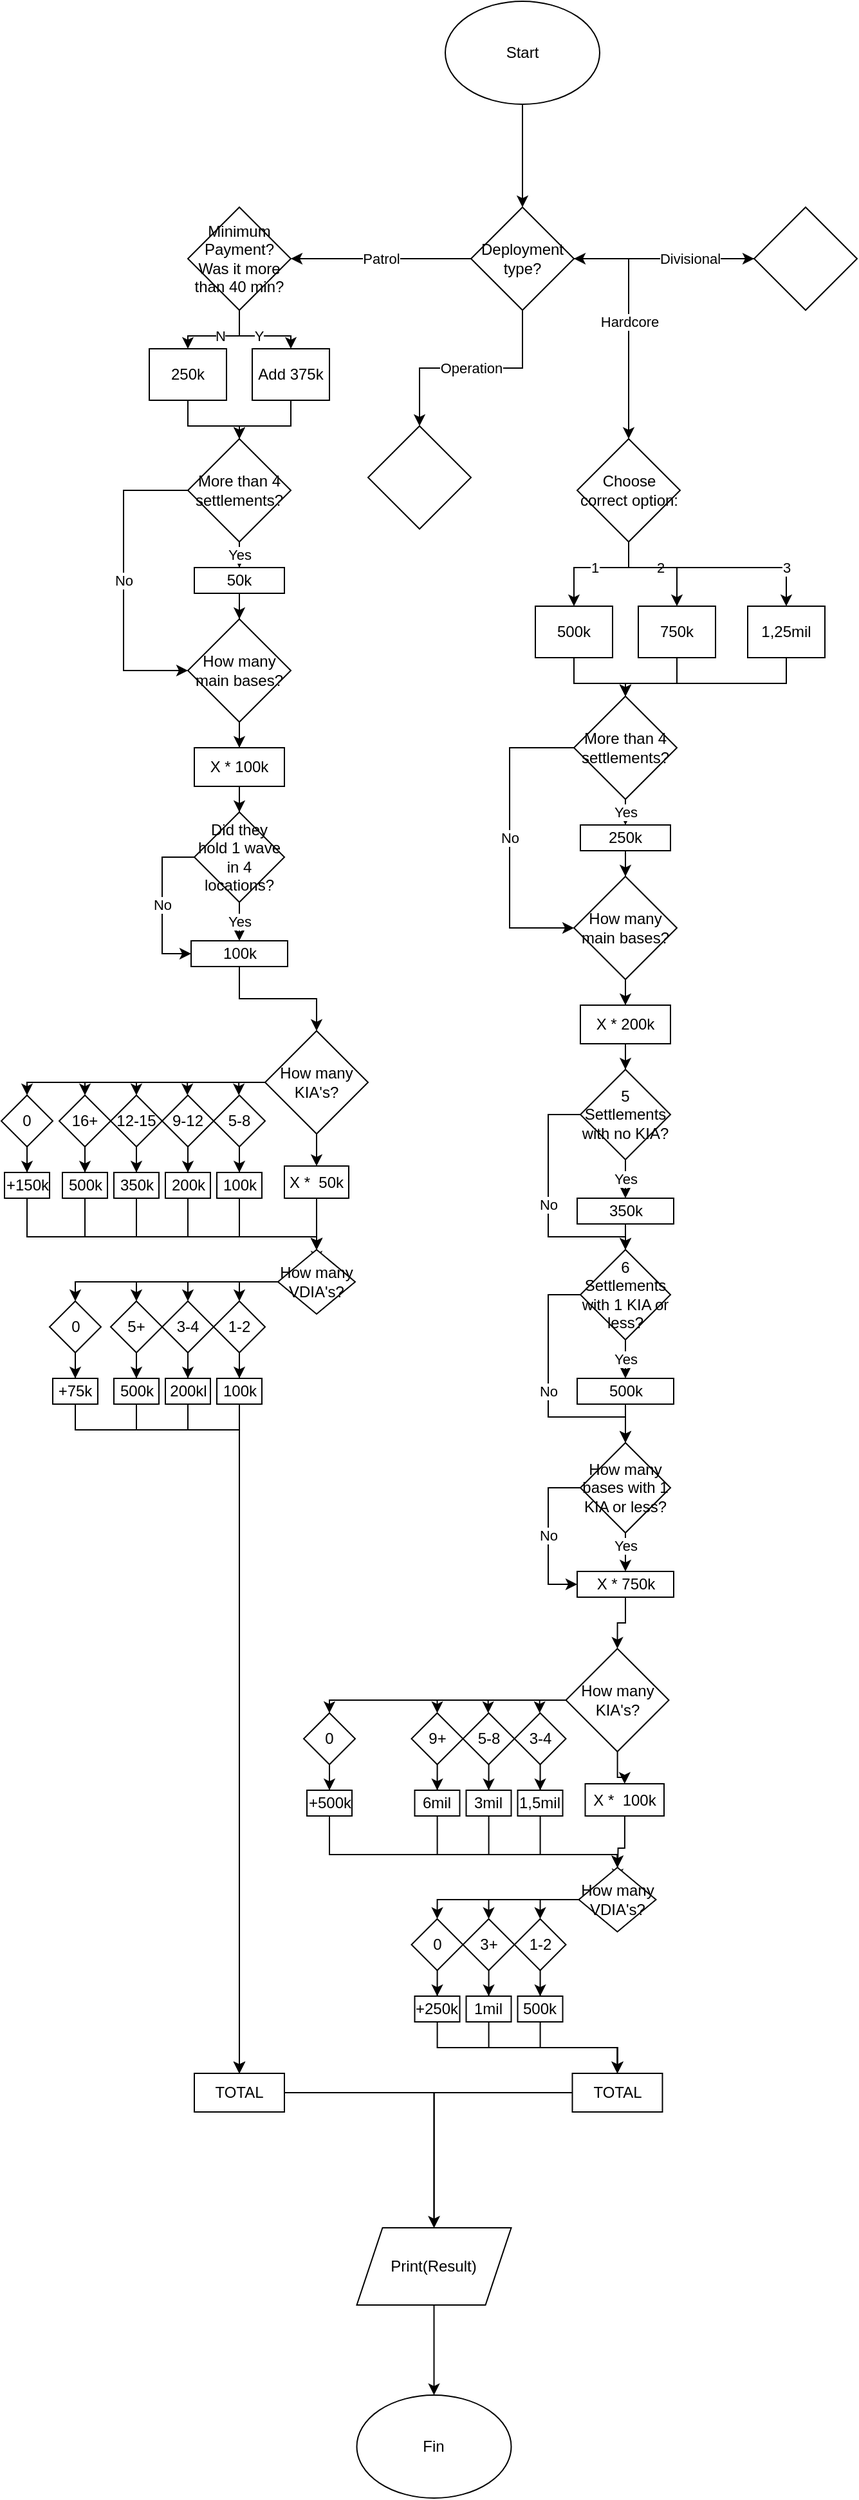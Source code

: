 <mxfile>
    <diagram id="MM9orMPu288qKVu5Rgyu" name="Page-1">
        <mxGraphModel dx="3317" dy="410" grid="1" gridSize="10" guides="1" tooltips="1" connect="1" arrows="1" fold="1" page="1" pageScale="1" pageWidth="2339" pageHeight="3300" math="0" shadow="0">
            <root>
                <mxCell id="0"/>
                <mxCell id="1" parent="0"/>
                <mxCell id="VOgwaF5fa4Wdl2MW7Jps-3" value="" style="edgeStyle=orthogonalEdgeStyle;rounded=0;orthogonalLoop=1;jettySize=auto;html=1;" parent="1" source="VOgwaF5fa4Wdl2MW7Jps-1" target="VOgwaF5fa4Wdl2MW7Jps-2" edge="1">
                    <mxGeometry relative="1" as="geometry"/>
                </mxCell>
                <mxCell id="VOgwaF5fa4Wdl2MW7Jps-1" value="Start" style="ellipse;whiteSpace=wrap;html=1;" parent="1" vertex="1">
                    <mxGeometry x="330" y="20" width="120" height="80" as="geometry"/>
                </mxCell>
                <mxCell id="VOgwaF5fa4Wdl2MW7Jps-5" value="Patrol" style="edgeStyle=orthogonalEdgeStyle;rounded=0;orthogonalLoop=1;jettySize=auto;html=1;" parent="1" source="VOgwaF5fa4Wdl2MW7Jps-2" target="VOgwaF5fa4Wdl2MW7Jps-4" edge="1">
                    <mxGeometry relative="1" as="geometry"/>
                </mxCell>
                <mxCell id="VOgwaF5fa4Wdl2MW7Jps-7" value="Hardcore" style="edgeStyle=orthogonalEdgeStyle;rounded=0;orthogonalLoop=1;jettySize=auto;html=1;entryX=0.5;entryY=0;entryDx=0;entryDy=0;" parent="1" source="VOgwaF5fa4Wdl2MW7Jps-2" target="VOgwaF5fa4Wdl2MW7Jps-96" edge="1">
                    <mxGeometry relative="1" as="geometry">
                        <mxPoint x="470" y="350" as="targetPoint"/>
                    </mxGeometry>
                </mxCell>
                <mxCell id="VOgwaF5fa4Wdl2MW7Jps-9" value="" style="edgeStyle=orthogonalEdgeStyle;rounded=0;orthogonalLoop=1;jettySize=auto;html=1;" parent="1" source="VOgwaF5fa4Wdl2MW7Jps-2" target="VOgwaF5fa4Wdl2MW7Jps-8" edge="1">
                    <mxGeometry relative="1" as="geometry"/>
                </mxCell>
                <mxCell id="VOgwaF5fa4Wdl2MW7Jps-156" value="Operation" style="edgeStyle=orthogonalEdgeStyle;rounded=0;orthogonalLoop=1;jettySize=auto;html=1;entryX=0.5;entryY=0;entryDx=0;entryDy=0;" parent="1" source="VOgwaF5fa4Wdl2MW7Jps-2" target="VOgwaF5fa4Wdl2MW7Jps-11" edge="1">
                    <mxGeometry relative="1" as="geometry"/>
                </mxCell>
                <mxCell id="VOgwaF5fa4Wdl2MW7Jps-2" value="Deployment type?" style="rhombus;whiteSpace=wrap;html=1;" parent="1" vertex="1">
                    <mxGeometry x="350" y="180" width="80" height="80" as="geometry"/>
                </mxCell>
                <mxCell id="VOgwaF5fa4Wdl2MW7Jps-21" value="N" style="edgeStyle=orthogonalEdgeStyle;rounded=0;orthogonalLoop=1;jettySize=auto;html=1;entryX=0.5;entryY=0;entryDx=0;entryDy=0;" parent="1" source="VOgwaF5fa4Wdl2MW7Jps-4" target="VOgwaF5fa4Wdl2MW7Jps-23" edge="1">
                    <mxGeometry relative="1" as="geometry">
                        <mxPoint x="140" y="290" as="targetPoint"/>
                    </mxGeometry>
                </mxCell>
                <mxCell id="VOgwaF5fa4Wdl2MW7Jps-22" value="Y" style="edgeStyle=orthogonalEdgeStyle;rounded=0;orthogonalLoop=1;jettySize=auto;html=1;entryX=0.5;entryY=0;entryDx=0;entryDy=0;" parent="1" source="VOgwaF5fa4Wdl2MW7Jps-4" target="VOgwaF5fa4Wdl2MW7Jps-16" edge="1">
                    <mxGeometry relative="1" as="geometry"/>
                </mxCell>
                <mxCell id="VOgwaF5fa4Wdl2MW7Jps-4" value="Minimum Payment? Was it more than 40 min?" style="rhombus;whiteSpace=wrap;html=1;" parent="1" vertex="1">
                    <mxGeometry x="130" y="180" width="80" height="80" as="geometry"/>
                </mxCell>
                <mxCell id="VOgwaF5fa4Wdl2MW7Jps-10" value="Divisional" style="edgeStyle=orthogonalEdgeStyle;rounded=0;orthogonalLoop=1;jettySize=auto;html=1;" parent="1" source="VOgwaF5fa4Wdl2MW7Jps-8" target="VOgwaF5fa4Wdl2MW7Jps-2" edge="1">
                    <mxGeometry x="-0.286" relative="1" as="geometry">
                        <mxPoint as="offset"/>
                    </mxGeometry>
                </mxCell>
                <mxCell id="VOgwaF5fa4Wdl2MW7Jps-8" value="" style="rhombus;whiteSpace=wrap;html=1;" parent="1" vertex="1">
                    <mxGeometry x="570" y="180" width="80" height="80" as="geometry"/>
                </mxCell>
                <mxCell id="VOgwaF5fa4Wdl2MW7Jps-11" value="" style="rhombus;whiteSpace=wrap;html=1;" parent="1" vertex="1">
                    <mxGeometry x="270" y="350" width="80" height="80" as="geometry"/>
                </mxCell>
                <mxCell id="VOgwaF5fa4Wdl2MW7Jps-25" style="edgeStyle=orthogonalEdgeStyle;rounded=0;orthogonalLoop=1;jettySize=auto;html=1;entryX=0.5;entryY=0;entryDx=0;entryDy=0;" parent="1" source="VOgwaF5fa4Wdl2MW7Jps-16" target="VOgwaF5fa4Wdl2MW7Jps-26" edge="1">
                    <mxGeometry relative="1" as="geometry">
                        <mxPoint x="180" y="380" as="targetPoint"/>
                    </mxGeometry>
                </mxCell>
                <mxCell id="VOgwaF5fa4Wdl2MW7Jps-16" value="Add 375k" style="rounded=0;whiteSpace=wrap;html=1;" parent="1" vertex="1">
                    <mxGeometry x="180" y="290" width="60" height="40" as="geometry"/>
                </mxCell>
                <mxCell id="VOgwaF5fa4Wdl2MW7Jps-24" style="edgeStyle=orthogonalEdgeStyle;rounded=0;orthogonalLoop=1;jettySize=auto;html=1;entryX=0.5;entryY=0;entryDx=0;entryDy=0;" parent="1" source="VOgwaF5fa4Wdl2MW7Jps-23" target="VOgwaF5fa4Wdl2MW7Jps-26" edge="1">
                    <mxGeometry relative="1" as="geometry">
                        <mxPoint x="160" y="380" as="targetPoint"/>
                    </mxGeometry>
                </mxCell>
                <mxCell id="VOgwaF5fa4Wdl2MW7Jps-23" value="250k" style="rounded=0;whiteSpace=wrap;html=1;" parent="1" vertex="1">
                    <mxGeometry x="100" y="290" width="60" height="40" as="geometry"/>
                </mxCell>
                <mxCell id="VOgwaF5fa4Wdl2MW7Jps-29" value="Yes" style="edgeStyle=orthogonalEdgeStyle;rounded=0;orthogonalLoop=1;jettySize=auto;html=1;" parent="1" source="VOgwaF5fa4Wdl2MW7Jps-26" target="VOgwaF5fa4Wdl2MW7Jps-28" edge="1">
                    <mxGeometry relative="1" as="geometry"/>
                </mxCell>
                <mxCell id="VOgwaF5fa4Wdl2MW7Jps-30" value="No" style="edgeStyle=orthogonalEdgeStyle;rounded=0;orthogonalLoop=1;jettySize=auto;html=1;entryX=0;entryY=0.5;entryDx=0;entryDy=0;" parent="1" source="VOgwaF5fa4Wdl2MW7Jps-26" target="VOgwaF5fa4Wdl2MW7Jps-31" edge="1">
                    <mxGeometry relative="1" as="geometry">
                        <mxPoint x="130" y="530" as="targetPoint"/>
                        <Array as="points">
                            <mxPoint x="80" y="400"/>
                            <mxPoint x="80" y="540"/>
                        </Array>
                    </mxGeometry>
                </mxCell>
                <mxCell id="VOgwaF5fa4Wdl2MW7Jps-26" value="More than 4 settlements?" style="rhombus;whiteSpace=wrap;html=1;" parent="1" vertex="1">
                    <mxGeometry x="130" y="360" width="80" height="80" as="geometry"/>
                </mxCell>
                <mxCell id="VOgwaF5fa4Wdl2MW7Jps-32" style="edgeStyle=orthogonalEdgeStyle;rounded=0;orthogonalLoop=1;jettySize=auto;html=1;entryX=0.5;entryY=0;entryDx=0;entryDy=0;" parent="1" source="VOgwaF5fa4Wdl2MW7Jps-28" target="VOgwaF5fa4Wdl2MW7Jps-31" edge="1">
                    <mxGeometry relative="1" as="geometry"/>
                </mxCell>
                <mxCell id="VOgwaF5fa4Wdl2MW7Jps-28" value="50k" style="whiteSpace=wrap;html=1;" parent="1" vertex="1">
                    <mxGeometry x="135" y="460" width="70" height="20" as="geometry"/>
                </mxCell>
                <mxCell id="VOgwaF5fa4Wdl2MW7Jps-35" value="" style="edgeStyle=orthogonalEdgeStyle;rounded=0;orthogonalLoop=1;jettySize=auto;html=1;" parent="1" source="VOgwaF5fa4Wdl2MW7Jps-31" target="VOgwaF5fa4Wdl2MW7Jps-34" edge="1">
                    <mxGeometry relative="1" as="geometry"/>
                </mxCell>
                <mxCell id="VOgwaF5fa4Wdl2MW7Jps-31" value="How many main bases?" style="rhombus;whiteSpace=wrap;html=1;" parent="1" vertex="1">
                    <mxGeometry x="130" y="500" width="80" height="80" as="geometry"/>
                </mxCell>
                <mxCell id="VOgwaF5fa4Wdl2MW7Jps-37" value="" style="edgeStyle=orthogonalEdgeStyle;rounded=0;orthogonalLoop=1;jettySize=auto;html=1;" parent="1" source="VOgwaF5fa4Wdl2MW7Jps-34" target="VOgwaF5fa4Wdl2MW7Jps-36" edge="1">
                    <mxGeometry relative="1" as="geometry"/>
                </mxCell>
                <mxCell id="VOgwaF5fa4Wdl2MW7Jps-34" value="X * 100k" style="whiteSpace=wrap;html=1;" parent="1" vertex="1">
                    <mxGeometry x="135" y="600" width="70" height="30" as="geometry"/>
                </mxCell>
                <mxCell id="VOgwaF5fa4Wdl2MW7Jps-41" value="Yes" style="edgeStyle=orthogonalEdgeStyle;rounded=0;orthogonalLoop=1;jettySize=auto;html=1;" parent="1" source="VOgwaF5fa4Wdl2MW7Jps-36" target="VOgwaF5fa4Wdl2MW7Jps-40" edge="1">
                    <mxGeometry relative="1" as="geometry"/>
                </mxCell>
                <mxCell id="VOgwaF5fa4Wdl2MW7Jps-42" value="No" style="edgeStyle=orthogonalEdgeStyle;rounded=0;orthogonalLoop=1;jettySize=auto;html=1;entryX=0;entryY=0.5;entryDx=0;entryDy=0;" parent="1" source="VOgwaF5fa4Wdl2MW7Jps-36" target="VOgwaF5fa4Wdl2MW7Jps-40" edge="1">
                    <mxGeometry relative="1" as="geometry">
                        <mxPoint x="90" y="760" as="targetPoint"/>
                        <Array as="points">
                            <mxPoint x="110" y="685"/>
                            <mxPoint x="110" y="760"/>
                        </Array>
                    </mxGeometry>
                </mxCell>
                <mxCell id="VOgwaF5fa4Wdl2MW7Jps-36" value="Did they hold 1 wave in 4 locations?" style="rhombus;whiteSpace=wrap;html=1;" parent="1" vertex="1">
                    <mxGeometry x="135" y="650" width="70" height="70" as="geometry"/>
                </mxCell>
                <mxCell id="VOgwaF5fa4Wdl2MW7Jps-44" value="" style="edgeStyle=orthogonalEdgeStyle;rounded=0;orthogonalLoop=1;jettySize=auto;html=1;" parent="1" source="VOgwaF5fa4Wdl2MW7Jps-40" target="VOgwaF5fa4Wdl2MW7Jps-43" edge="1">
                    <mxGeometry relative="1" as="geometry"/>
                </mxCell>
                <mxCell id="VOgwaF5fa4Wdl2MW7Jps-40" value="100k" style="whiteSpace=wrap;html=1;" parent="1" vertex="1">
                    <mxGeometry x="132.5" y="750" width="75" height="20" as="geometry"/>
                </mxCell>
                <mxCell id="VOgwaF5fa4Wdl2MW7Jps-45" style="edgeStyle=orthogonalEdgeStyle;rounded=0;orthogonalLoop=1;jettySize=auto;html=1;entryX=0.5;entryY=0;entryDx=0;entryDy=0;" parent="1" source="VOgwaF5fa4Wdl2MW7Jps-43" target="VOgwaF5fa4Wdl2MW7Jps-46" edge="1">
                    <mxGeometry relative="1" as="geometry">
                        <mxPoint x="200" y="960" as="targetPoint"/>
                    </mxGeometry>
                </mxCell>
                <mxCell id="VOgwaF5fa4Wdl2MW7Jps-48" style="edgeStyle=orthogonalEdgeStyle;rounded=0;orthogonalLoop=1;jettySize=auto;html=1;entryX=0.5;entryY=0;entryDx=0;entryDy=0;" parent="1" source="VOgwaF5fa4Wdl2MW7Jps-43" target="VOgwaF5fa4Wdl2MW7Jps-52" edge="1">
                    <mxGeometry relative="1" as="geometry">
                        <mxPoint x="20" y="860" as="targetPoint"/>
                        <Array as="points">
                            <mxPoint x="50" y="860"/>
                        </Array>
                    </mxGeometry>
                </mxCell>
                <mxCell id="VOgwaF5fa4Wdl2MW7Jps-168" style="edgeStyle=orthogonalEdgeStyle;rounded=0;orthogonalLoop=1;jettySize=auto;html=1;entryX=0.5;entryY=0;entryDx=0;entryDy=0;" parent="1" source="VOgwaF5fa4Wdl2MW7Jps-43" target="VOgwaF5fa4Wdl2MW7Jps-167" edge="1">
                    <mxGeometry relative="1" as="geometry">
                        <Array as="points">
                            <mxPoint x="5" y="860"/>
                        </Array>
                    </mxGeometry>
                </mxCell>
                <mxCell id="VOgwaF5fa4Wdl2MW7Jps-43" value="How many KIA's?" style="rhombus;whiteSpace=wrap;html=1;" parent="1" vertex="1">
                    <mxGeometry x="190" y="820" width="80" height="80" as="geometry"/>
                </mxCell>
                <mxCell id="VOgwaF5fa4Wdl2MW7Jps-71" style="edgeStyle=orthogonalEdgeStyle;rounded=0;orthogonalLoop=1;jettySize=auto;html=1;" parent="1" source="VOgwaF5fa4Wdl2MW7Jps-46" edge="1">
                    <mxGeometry relative="1" as="geometry">
                        <mxPoint x="230" y="1000" as="targetPoint"/>
                    </mxGeometry>
                </mxCell>
                <mxCell id="VOgwaF5fa4Wdl2MW7Jps-46" value="X * &amp;nbsp;50k" style="rounded=0;whiteSpace=wrap;html=1;" parent="1" vertex="1">
                    <mxGeometry x="205" y="925" width="50" height="25" as="geometry"/>
                </mxCell>
                <mxCell id="VOgwaF5fa4Wdl2MW7Jps-62" style="edgeStyle=orthogonalEdgeStyle;rounded=0;orthogonalLoop=1;jettySize=auto;html=1;entryX=0.5;entryY=0;entryDx=0;entryDy=0;" parent="1" source="VOgwaF5fa4Wdl2MW7Jps-49" target="VOgwaF5fa4Wdl2MW7Jps-57" edge="1">
                    <mxGeometry relative="1" as="geometry"/>
                </mxCell>
                <mxCell id="VOgwaF5fa4Wdl2MW7Jps-49" value="5-8" style="rhombus;whiteSpace=wrap;html=1;" parent="1" vertex="1">
                    <mxGeometry x="150" y="870" width="40" height="40" as="geometry"/>
                </mxCell>
                <mxCell id="VOgwaF5fa4Wdl2MW7Jps-63" style="edgeStyle=orthogonalEdgeStyle;rounded=0;orthogonalLoop=1;jettySize=auto;html=1;entryX=0.5;entryY=0;entryDx=0;entryDy=0;" parent="1" source="VOgwaF5fa4Wdl2MW7Jps-50" target="VOgwaF5fa4Wdl2MW7Jps-59" edge="1">
                    <mxGeometry relative="1" as="geometry"/>
                </mxCell>
                <mxCell id="VOgwaF5fa4Wdl2MW7Jps-50" value="9-12" style="rhombus;whiteSpace=wrap;html=1;" parent="1" vertex="1">
                    <mxGeometry x="110" y="870" width="40" height="40" as="geometry"/>
                </mxCell>
                <mxCell id="VOgwaF5fa4Wdl2MW7Jps-64" style="edgeStyle=orthogonalEdgeStyle;rounded=0;orthogonalLoop=1;jettySize=auto;html=1;entryX=0.5;entryY=0;entryDx=0;entryDy=0;" parent="1" source="VOgwaF5fa4Wdl2MW7Jps-51" target="VOgwaF5fa4Wdl2MW7Jps-60" edge="1">
                    <mxGeometry relative="1" as="geometry"/>
                </mxCell>
                <mxCell id="VOgwaF5fa4Wdl2MW7Jps-51" value="12-15" style="rhombus;whiteSpace=wrap;html=1;" parent="1" vertex="1">
                    <mxGeometry x="70" y="870" width="40" height="40" as="geometry"/>
                </mxCell>
                <mxCell id="VOgwaF5fa4Wdl2MW7Jps-65" style="edgeStyle=orthogonalEdgeStyle;rounded=0;orthogonalLoop=1;jettySize=auto;html=1;entryX=0.5;entryY=0;entryDx=0;entryDy=0;" parent="1" source="VOgwaF5fa4Wdl2MW7Jps-52" target="VOgwaF5fa4Wdl2MW7Jps-61" edge="1">
                    <mxGeometry relative="1" as="geometry"/>
                </mxCell>
                <mxCell id="VOgwaF5fa4Wdl2MW7Jps-52" value="16+" style="rhombus;whiteSpace=wrap;html=1;" parent="1" vertex="1">
                    <mxGeometry x="30" y="870" width="40" height="40" as="geometry"/>
                </mxCell>
                <mxCell id="VOgwaF5fa4Wdl2MW7Jps-53" value="" style="endArrow=classic;html=1;rounded=0;entryX=0.5;entryY=0;entryDx=0;entryDy=0;" parent="1" target="VOgwaF5fa4Wdl2MW7Jps-51" edge="1">
                    <mxGeometry width="50" height="50" relative="1" as="geometry">
                        <mxPoint x="90" y="860" as="sourcePoint"/>
                        <mxPoint x="110" y="790" as="targetPoint"/>
                    </mxGeometry>
                </mxCell>
                <mxCell id="VOgwaF5fa4Wdl2MW7Jps-54" value="" style="endArrow=classic;html=1;rounded=0;entryX=0.5;entryY=0;entryDx=0;entryDy=0;" parent="1" edge="1">
                    <mxGeometry width="50" height="50" relative="1" as="geometry">
                        <mxPoint x="129.58" y="860" as="sourcePoint"/>
                        <mxPoint x="129.58" y="870" as="targetPoint"/>
                    </mxGeometry>
                </mxCell>
                <mxCell id="VOgwaF5fa4Wdl2MW7Jps-55" value="" style="endArrow=classic;html=1;rounded=0;entryX=0.5;entryY=0;entryDx=0;entryDy=0;" parent="1" edge="1">
                    <mxGeometry width="50" height="50" relative="1" as="geometry">
                        <mxPoint x="169.58" y="860" as="sourcePoint"/>
                        <mxPoint x="169.58" y="870" as="targetPoint"/>
                    </mxGeometry>
                </mxCell>
                <mxCell id="VOgwaF5fa4Wdl2MW7Jps-70" style="edgeStyle=orthogonalEdgeStyle;rounded=0;orthogonalLoop=1;jettySize=auto;html=1;entryX=0.5;entryY=0;entryDx=0;entryDy=0;" parent="1" source="VOgwaF5fa4Wdl2MW7Jps-57" target="VOgwaF5fa4Wdl2MW7Jps-66" edge="1">
                    <mxGeometry relative="1" as="geometry">
                        <Array as="points">
                            <mxPoint x="170" y="980"/>
                            <mxPoint x="230" y="980"/>
                        </Array>
                    </mxGeometry>
                </mxCell>
                <mxCell id="VOgwaF5fa4Wdl2MW7Jps-57" value="100k" style="whiteSpace=wrap;html=1;" parent="1" vertex="1">
                    <mxGeometry x="152.5" y="930" width="35" height="20" as="geometry"/>
                </mxCell>
                <mxCell id="VOgwaF5fa4Wdl2MW7Jps-69" style="edgeStyle=orthogonalEdgeStyle;rounded=0;orthogonalLoop=1;jettySize=auto;html=1;" parent="1" source="VOgwaF5fa4Wdl2MW7Jps-59" target="VOgwaF5fa4Wdl2MW7Jps-66" edge="1">
                    <mxGeometry relative="1" as="geometry">
                        <Array as="points">
                            <mxPoint x="130" y="980"/>
                            <mxPoint x="230" y="980"/>
                        </Array>
                    </mxGeometry>
                </mxCell>
                <mxCell id="VOgwaF5fa4Wdl2MW7Jps-59" value="200k" style="whiteSpace=wrap;html=1;" parent="1" vertex="1">
                    <mxGeometry x="112.5" y="930" width="35" height="20" as="geometry"/>
                </mxCell>
                <mxCell id="VOgwaF5fa4Wdl2MW7Jps-68" style="edgeStyle=orthogonalEdgeStyle;rounded=0;orthogonalLoop=1;jettySize=auto;html=1;entryX=0.5;entryY=0;entryDx=0;entryDy=0;" parent="1" source="VOgwaF5fa4Wdl2MW7Jps-60" target="VOgwaF5fa4Wdl2MW7Jps-66" edge="1">
                    <mxGeometry relative="1" as="geometry">
                        <Array as="points">
                            <mxPoint x="90" y="980"/>
                            <mxPoint x="230" y="980"/>
                        </Array>
                    </mxGeometry>
                </mxCell>
                <mxCell id="VOgwaF5fa4Wdl2MW7Jps-60" value="350k" style="whiteSpace=wrap;html=1;" parent="1" vertex="1">
                    <mxGeometry x="72.5" y="930" width="35" height="20" as="geometry"/>
                </mxCell>
                <mxCell id="VOgwaF5fa4Wdl2MW7Jps-67" style="edgeStyle=orthogonalEdgeStyle;rounded=0;orthogonalLoop=1;jettySize=auto;html=1;" parent="1" source="VOgwaF5fa4Wdl2MW7Jps-61" target="VOgwaF5fa4Wdl2MW7Jps-66" edge="1">
                    <mxGeometry relative="1" as="geometry">
                        <Array as="points">
                            <mxPoint x="50" y="980"/>
                            <mxPoint x="230" y="980"/>
                        </Array>
                    </mxGeometry>
                </mxCell>
                <mxCell id="VOgwaF5fa4Wdl2MW7Jps-61" value="500k" style="whiteSpace=wrap;html=1;" parent="1" vertex="1">
                    <mxGeometry x="32.5" y="930" width="35" height="20" as="geometry"/>
                </mxCell>
                <mxCell id="VOgwaF5fa4Wdl2MW7Jps-72" style="edgeStyle=orthogonalEdgeStyle;rounded=0;orthogonalLoop=1;jettySize=auto;html=1;entryX=0.5;entryY=0;entryDx=0;entryDy=0;" parent="1" source="VOgwaF5fa4Wdl2MW7Jps-66" target="VOgwaF5fa4Wdl2MW7Jps-75" edge="1">
                    <mxGeometry relative="1" as="geometry">
                        <mxPoint x="90" y="1015" as="targetPoint"/>
                        <Array as="points">
                            <mxPoint x="90" y="1015"/>
                        </Array>
                    </mxGeometry>
                </mxCell>
                <mxCell id="VOgwaF5fa4Wdl2MW7Jps-80" style="edgeStyle=orthogonalEdgeStyle;rounded=0;orthogonalLoop=1;jettySize=auto;html=1;entryX=0.5;entryY=0;entryDx=0;entryDy=0;" parent="1" source="VOgwaF5fa4Wdl2MW7Jps-66" target="VOgwaF5fa4Wdl2MW7Jps-73" edge="1">
                    <mxGeometry relative="1" as="geometry">
                        <Array as="points">
                            <mxPoint x="170" y="1015"/>
                        </Array>
                    </mxGeometry>
                </mxCell>
                <mxCell id="VOgwaF5fa4Wdl2MW7Jps-176" style="edgeStyle=orthogonalEdgeStyle;rounded=0;orthogonalLoop=1;jettySize=auto;html=1;entryX=0.5;entryY=0;entryDx=0;entryDy=0;" parent="1" source="VOgwaF5fa4Wdl2MW7Jps-66" target="VOgwaF5fa4Wdl2MW7Jps-173" edge="1">
                    <mxGeometry relative="1" as="geometry">
                        <Array as="points">
                            <mxPoint x="42" y="1015"/>
                        </Array>
                    </mxGeometry>
                </mxCell>
                <mxCell id="VOgwaF5fa4Wdl2MW7Jps-66" value="How many VDIA's?" style="rhombus;whiteSpace=wrap;html=1;" parent="1" vertex="1">
                    <mxGeometry x="200" y="990" width="60" height="50" as="geometry"/>
                </mxCell>
                <mxCell id="VOgwaF5fa4Wdl2MW7Jps-87" style="edgeStyle=orthogonalEdgeStyle;rounded=0;orthogonalLoop=1;jettySize=auto;html=1;entryX=0.5;entryY=0;entryDx=0;entryDy=0;" parent="1" source="VOgwaF5fa4Wdl2MW7Jps-73" target="VOgwaF5fa4Wdl2MW7Jps-86" edge="1">
                    <mxGeometry relative="1" as="geometry"/>
                </mxCell>
                <mxCell id="VOgwaF5fa4Wdl2MW7Jps-73" value="1-2" style="rhombus;whiteSpace=wrap;html=1;" parent="1" vertex="1">
                    <mxGeometry x="150" y="1030" width="40" height="40" as="geometry"/>
                </mxCell>
                <mxCell id="VOgwaF5fa4Wdl2MW7Jps-88" style="edgeStyle=orthogonalEdgeStyle;rounded=0;orthogonalLoop=1;jettySize=auto;html=1;entryX=0.5;entryY=0;entryDx=0;entryDy=0;" parent="1" source="VOgwaF5fa4Wdl2MW7Jps-74" target="VOgwaF5fa4Wdl2MW7Jps-85" edge="1">
                    <mxGeometry relative="1" as="geometry"/>
                </mxCell>
                <mxCell id="VOgwaF5fa4Wdl2MW7Jps-74" value="3-4" style="rhombus;whiteSpace=wrap;html=1;" parent="1" vertex="1">
                    <mxGeometry x="110" y="1030" width="40" height="40" as="geometry"/>
                </mxCell>
                <mxCell id="VOgwaF5fa4Wdl2MW7Jps-89" style="edgeStyle=orthogonalEdgeStyle;rounded=0;orthogonalLoop=1;jettySize=auto;html=1;entryX=0.5;entryY=0;entryDx=0;entryDy=0;" parent="1" source="VOgwaF5fa4Wdl2MW7Jps-75" target="VOgwaF5fa4Wdl2MW7Jps-84" edge="1">
                    <mxGeometry relative="1" as="geometry"/>
                </mxCell>
                <mxCell id="VOgwaF5fa4Wdl2MW7Jps-75" value="5+" style="rhombus;whiteSpace=wrap;html=1;" parent="1" vertex="1">
                    <mxGeometry x="70" y="1030" width="40" height="40" as="geometry"/>
                </mxCell>
                <mxCell id="VOgwaF5fa4Wdl2MW7Jps-78" value="" style="endArrow=classic;html=1;rounded=0;entryX=0.5;entryY=0;entryDx=0;entryDy=0;exitX=0;exitY=0.5;exitDx=0;exitDy=0;" parent="1" source="VOgwaF5fa4Wdl2MW7Jps-66" target="VOgwaF5fa4Wdl2MW7Jps-74" edge="1">
                    <mxGeometry width="50" height="50" relative="1" as="geometry">
                        <mxPoint x="130" y="1020" as="sourcePoint"/>
                        <mxPoint x="129.58" y="1030" as="targetPoint"/>
                        <Array as="points">
                            <mxPoint x="130" y="1015"/>
                        </Array>
                    </mxGeometry>
                </mxCell>
                <mxCell id="VOgwaF5fa4Wdl2MW7Jps-91" style="edgeStyle=orthogonalEdgeStyle;rounded=0;orthogonalLoop=1;jettySize=auto;html=1;" parent="1" source="VOgwaF5fa4Wdl2MW7Jps-84" target="VOgwaF5fa4Wdl2MW7Jps-90" edge="1">
                    <mxGeometry relative="1" as="geometry">
                        <Array as="points">
                            <mxPoint x="90" y="1130"/>
                            <mxPoint x="170" y="1130"/>
                            <mxPoint x="170" y="1645"/>
                        </Array>
                    </mxGeometry>
                </mxCell>
                <mxCell id="VOgwaF5fa4Wdl2MW7Jps-84" value="500k" style="whiteSpace=wrap;html=1;" parent="1" vertex="1">
                    <mxGeometry x="72.5" y="1090" width="35" height="20" as="geometry"/>
                </mxCell>
                <mxCell id="VOgwaF5fa4Wdl2MW7Jps-92" style="edgeStyle=orthogonalEdgeStyle;rounded=0;orthogonalLoop=1;jettySize=auto;html=1;entryX=0.5;entryY=0;entryDx=0;entryDy=0;" parent="1" source="VOgwaF5fa4Wdl2MW7Jps-85" target="VOgwaF5fa4Wdl2MW7Jps-90" edge="1">
                    <mxGeometry relative="1" as="geometry">
                        <Array as="points">
                            <mxPoint x="130" y="1130"/>
                            <mxPoint x="170" y="1130"/>
                            <mxPoint x="170" y="1630"/>
                        </Array>
                    </mxGeometry>
                </mxCell>
                <mxCell id="VOgwaF5fa4Wdl2MW7Jps-85" value="200kl" style="whiteSpace=wrap;html=1;" parent="1" vertex="1">
                    <mxGeometry x="112.5" y="1090" width="35" height="20" as="geometry"/>
                </mxCell>
                <mxCell id="VOgwaF5fa4Wdl2MW7Jps-93" style="edgeStyle=orthogonalEdgeStyle;rounded=0;orthogonalLoop=1;jettySize=auto;html=1;entryX=0.5;entryY=0;entryDx=0;entryDy=0;" parent="1" source="VOgwaF5fa4Wdl2MW7Jps-86" target="VOgwaF5fa4Wdl2MW7Jps-90" edge="1">
                    <mxGeometry relative="1" as="geometry">
                        <Array as="points">
                            <mxPoint x="170" y="1630"/>
                        </Array>
                    </mxGeometry>
                </mxCell>
                <mxCell id="VOgwaF5fa4Wdl2MW7Jps-86" value="100k" style="whiteSpace=wrap;html=1;" parent="1" vertex="1">
                    <mxGeometry x="152.5" y="1090" width="35" height="20" as="geometry"/>
                </mxCell>
                <mxCell id="VOgwaF5fa4Wdl2MW7Jps-205" style="edgeStyle=orthogonalEdgeStyle;rounded=0;orthogonalLoop=1;jettySize=auto;html=1;entryX=0.5;entryY=0;entryDx=0;entryDy=0;" parent="1" source="VOgwaF5fa4Wdl2MW7Jps-90" target="VOgwaF5fa4Wdl2MW7Jps-203" edge="1">
                    <mxGeometry relative="1" as="geometry"/>
                </mxCell>
                <mxCell id="VOgwaF5fa4Wdl2MW7Jps-90" value="TOTAL" style="rounded=0;whiteSpace=wrap;html=1;" parent="1" vertex="1">
                    <mxGeometry x="135" y="1630" width="70" height="30" as="geometry"/>
                </mxCell>
                <mxCell id="VOgwaF5fa4Wdl2MW7Jps-94" value="1" style="edgeStyle=orthogonalEdgeStyle;rounded=0;orthogonalLoop=1;jettySize=auto;html=1;entryX=0.5;entryY=0;entryDx=0;entryDy=0;" parent="1" source="VOgwaF5fa4Wdl2MW7Jps-96" target="VOgwaF5fa4Wdl2MW7Jps-100" edge="1">
                    <mxGeometry relative="1" as="geometry">
                        <mxPoint x="440" y="490" as="targetPoint"/>
                        <Array as="points">
                            <mxPoint x="473" y="460"/>
                            <mxPoint x="430" y="460"/>
                        </Array>
                    </mxGeometry>
                </mxCell>
                <mxCell id="VOgwaF5fa4Wdl2MW7Jps-95" value="2" style="edgeStyle=orthogonalEdgeStyle;rounded=0;orthogonalLoop=1;jettySize=auto;html=1;entryX=0.5;entryY=0;entryDx=0;entryDy=0;" parent="1" source="VOgwaF5fa4Wdl2MW7Jps-96" target="VOgwaF5fa4Wdl2MW7Jps-98" edge="1">
                    <mxGeometry relative="1" as="geometry">
                        <Array as="points">
                            <mxPoint x="473" y="460"/>
                            <mxPoint x="510" y="460"/>
                        </Array>
                    </mxGeometry>
                </mxCell>
                <mxCell id="VOgwaF5fa4Wdl2MW7Jps-158" value="3" style="edgeStyle=orthogonalEdgeStyle;rounded=0;orthogonalLoop=1;jettySize=auto;html=1;entryX=0.5;entryY=0;entryDx=0;entryDy=0;" parent="1" source="VOgwaF5fa4Wdl2MW7Jps-96" target="VOgwaF5fa4Wdl2MW7Jps-157" edge="1">
                    <mxGeometry x="0.652" relative="1" as="geometry">
                        <Array as="points">
                            <mxPoint x="473" y="460"/>
                            <mxPoint x="595" y="460"/>
                        </Array>
                        <mxPoint as="offset"/>
                    </mxGeometry>
                </mxCell>
                <mxCell id="VOgwaF5fa4Wdl2MW7Jps-96" value="Choose correct option:" style="rhombus;whiteSpace=wrap;html=1;" parent="1" vertex="1">
                    <mxGeometry x="432.5" y="360" width="80" height="80" as="geometry"/>
                </mxCell>
                <mxCell id="VOgwaF5fa4Wdl2MW7Jps-97" style="edgeStyle=orthogonalEdgeStyle;rounded=0;orthogonalLoop=1;jettySize=auto;html=1;entryX=0.5;entryY=0;entryDx=0;entryDy=0;" parent="1" source="VOgwaF5fa4Wdl2MW7Jps-98" target="VOgwaF5fa4Wdl2MW7Jps-103" edge="1">
                    <mxGeometry relative="1" as="geometry">
                        <mxPoint x="480" y="580" as="targetPoint"/>
                    </mxGeometry>
                </mxCell>
                <mxCell id="VOgwaF5fa4Wdl2MW7Jps-98" value="750k" style="rounded=0;whiteSpace=wrap;html=1;" parent="1" vertex="1">
                    <mxGeometry x="480" y="490" width="60" height="40" as="geometry"/>
                </mxCell>
                <mxCell id="VOgwaF5fa4Wdl2MW7Jps-99" style="edgeStyle=orthogonalEdgeStyle;rounded=0;orthogonalLoop=1;jettySize=auto;html=1;entryX=0.5;entryY=0;entryDx=0;entryDy=0;" parent="1" source="VOgwaF5fa4Wdl2MW7Jps-100" target="VOgwaF5fa4Wdl2MW7Jps-103" edge="1">
                    <mxGeometry relative="1" as="geometry">
                        <mxPoint x="460" y="580" as="targetPoint"/>
                    </mxGeometry>
                </mxCell>
                <mxCell id="VOgwaF5fa4Wdl2MW7Jps-100" value="500k" style="rounded=0;whiteSpace=wrap;html=1;" parent="1" vertex="1">
                    <mxGeometry x="400" y="490" width="60" height="40" as="geometry"/>
                </mxCell>
                <mxCell id="VOgwaF5fa4Wdl2MW7Jps-101" value="Yes" style="edgeStyle=orthogonalEdgeStyle;rounded=0;orthogonalLoop=1;jettySize=auto;html=1;" parent="1" source="VOgwaF5fa4Wdl2MW7Jps-103" target="VOgwaF5fa4Wdl2MW7Jps-105" edge="1">
                    <mxGeometry relative="1" as="geometry"/>
                </mxCell>
                <mxCell id="VOgwaF5fa4Wdl2MW7Jps-102" value="No" style="edgeStyle=orthogonalEdgeStyle;rounded=0;orthogonalLoop=1;jettySize=auto;html=1;entryX=0;entryY=0.5;entryDx=0;entryDy=0;" parent="1" source="VOgwaF5fa4Wdl2MW7Jps-103" target="VOgwaF5fa4Wdl2MW7Jps-107" edge="1">
                    <mxGeometry relative="1" as="geometry">
                        <mxPoint x="430" y="730" as="targetPoint"/>
                        <Array as="points">
                            <mxPoint x="380" y="600"/>
                            <mxPoint x="380" y="740"/>
                        </Array>
                    </mxGeometry>
                </mxCell>
                <mxCell id="VOgwaF5fa4Wdl2MW7Jps-103" value="More than 4 settlements?" style="rhombus;whiteSpace=wrap;html=1;" parent="1" vertex="1">
                    <mxGeometry x="430" y="560" width="80" height="80" as="geometry"/>
                </mxCell>
                <mxCell id="VOgwaF5fa4Wdl2MW7Jps-104" style="edgeStyle=orthogonalEdgeStyle;rounded=0;orthogonalLoop=1;jettySize=auto;html=1;entryX=0.5;entryY=0;entryDx=0;entryDy=0;" parent="1" source="VOgwaF5fa4Wdl2MW7Jps-105" target="VOgwaF5fa4Wdl2MW7Jps-107" edge="1">
                    <mxGeometry relative="1" as="geometry"/>
                </mxCell>
                <mxCell id="VOgwaF5fa4Wdl2MW7Jps-105" value="250k" style="whiteSpace=wrap;html=1;" parent="1" vertex="1">
                    <mxGeometry x="435" y="660" width="70" height="20" as="geometry"/>
                </mxCell>
                <mxCell id="VOgwaF5fa4Wdl2MW7Jps-106" value="" style="edgeStyle=orthogonalEdgeStyle;rounded=0;orthogonalLoop=1;jettySize=auto;html=1;" parent="1" source="VOgwaF5fa4Wdl2MW7Jps-107" target="VOgwaF5fa4Wdl2MW7Jps-109" edge="1">
                    <mxGeometry relative="1" as="geometry"/>
                </mxCell>
                <mxCell id="VOgwaF5fa4Wdl2MW7Jps-107" value="How many main bases?" style="rhombus;whiteSpace=wrap;html=1;" parent="1" vertex="1">
                    <mxGeometry x="430" y="700" width="80" height="80" as="geometry"/>
                </mxCell>
                <mxCell id="VOgwaF5fa4Wdl2MW7Jps-108" value="" style="edgeStyle=orthogonalEdgeStyle;rounded=0;orthogonalLoop=1;jettySize=auto;html=1;" parent="1" source="VOgwaF5fa4Wdl2MW7Jps-109" target="VOgwaF5fa4Wdl2MW7Jps-112" edge="1">
                    <mxGeometry relative="1" as="geometry"/>
                </mxCell>
                <mxCell id="VOgwaF5fa4Wdl2MW7Jps-109" value="X * 200k" style="whiteSpace=wrap;html=1;" parent="1" vertex="1">
                    <mxGeometry x="435" y="800" width="70" height="30" as="geometry"/>
                </mxCell>
                <mxCell id="VOgwaF5fa4Wdl2MW7Jps-110" value="Yes" style="edgeStyle=orthogonalEdgeStyle;rounded=0;orthogonalLoop=1;jettySize=auto;html=1;" parent="1" source="VOgwaF5fa4Wdl2MW7Jps-112" target="VOgwaF5fa4Wdl2MW7Jps-114" edge="1">
                    <mxGeometry relative="1" as="geometry"/>
                </mxCell>
                <mxCell id="VOgwaF5fa4Wdl2MW7Jps-111" value="No" style="edgeStyle=orthogonalEdgeStyle;rounded=0;orthogonalLoop=1;jettySize=auto;html=1;entryX=0.5;entryY=0;entryDx=0;entryDy=0;" parent="1" source="VOgwaF5fa4Wdl2MW7Jps-112" target="VOgwaF5fa4Wdl2MW7Jps-181" edge="1">
                    <mxGeometry relative="1" as="geometry">
                        <mxPoint x="390" y="960" as="targetPoint"/>
                        <Array as="points">
                            <mxPoint x="410" y="885"/>
                            <mxPoint x="410" y="980"/>
                            <mxPoint x="470" y="980"/>
                        </Array>
                    </mxGeometry>
                </mxCell>
                <mxCell id="VOgwaF5fa4Wdl2MW7Jps-112" value="5 Settlements with no KIA?" style="rhombus;whiteSpace=wrap;html=1;" parent="1" vertex="1">
                    <mxGeometry x="435" y="850" width="70" height="70" as="geometry"/>
                </mxCell>
                <mxCell id="VOgwaF5fa4Wdl2MW7Jps-184" style="edgeStyle=orthogonalEdgeStyle;rounded=0;orthogonalLoop=1;jettySize=auto;html=1;entryX=0.5;entryY=0;entryDx=0;entryDy=0;" parent="1" source="VOgwaF5fa4Wdl2MW7Jps-114" target="VOgwaF5fa4Wdl2MW7Jps-181" edge="1">
                    <mxGeometry relative="1" as="geometry"/>
                </mxCell>
                <mxCell id="VOgwaF5fa4Wdl2MW7Jps-114" value="350k" style="whiteSpace=wrap;html=1;" parent="1" vertex="1">
                    <mxGeometry x="432.5" y="950" width="75" height="20" as="geometry"/>
                </mxCell>
                <mxCell id="VOgwaF5fa4Wdl2MW7Jps-115" style="edgeStyle=orthogonalEdgeStyle;rounded=0;orthogonalLoop=1;jettySize=auto;html=1;entryX=0.5;entryY=0;entryDx=0;entryDy=0;" parent="1" source="VOgwaF5fa4Wdl2MW7Jps-117" target="VOgwaF5fa4Wdl2MW7Jps-119" edge="1">
                    <mxGeometry relative="1" as="geometry">
                        <mxPoint x="433.75" y="1440" as="targetPoint"/>
                    </mxGeometry>
                </mxCell>
                <mxCell id="VOgwaF5fa4Wdl2MW7Jps-197" style="edgeStyle=orthogonalEdgeStyle;rounded=0;orthogonalLoop=1;jettySize=auto;html=1;entryX=0.5;entryY=0;entryDx=0;entryDy=0;" parent="1" source="VOgwaF5fa4Wdl2MW7Jps-117" target="VOgwaF5fa4Wdl2MW7Jps-196" edge="1">
                    <mxGeometry relative="1" as="geometry">
                        <Array as="points">
                            <mxPoint x="240" y="1340"/>
                        </Array>
                    </mxGeometry>
                </mxCell>
                <mxCell id="VOgwaF5fa4Wdl2MW7Jps-117" value="How many KIA's?" style="rhombus;whiteSpace=wrap;html=1;" parent="1" vertex="1">
                    <mxGeometry x="423.75" y="1300" width="80" height="80" as="geometry"/>
                </mxCell>
                <mxCell id="VOgwaF5fa4Wdl2MW7Jps-118" style="edgeStyle=orthogonalEdgeStyle;rounded=0;orthogonalLoop=1;jettySize=auto;html=1;" parent="1" source="VOgwaF5fa4Wdl2MW7Jps-119" edge="1">
                    <mxGeometry relative="1" as="geometry">
                        <mxPoint x="463.75" y="1480" as="targetPoint"/>
                    </mxGeometry>
                </mxCell>
                <mxCell id="VOgwaF5fa4Wdl2MW7Jps-119" value="X *&amp;nbsp; 100k" style="rounded=0;whiteSpace=wrap;html=1;" parent="1" vertex="1">
                    <mxGeometry x="438.75" y="1405" width="61.25" height="25" as="geometry"/>
                </mxCell>
                <mxCell id="VOgwaF5fa4Wdl2MW7Jps-120" style="edgeStyle=orthogonalEdgeStyle;rounded=0;orthogonalLoop=1;jettySize=auto;html=1;entryX=0.5;entryY=0;entryDx=0;entryDy=0;" parent="1" source="VOgwaF5fa4Wdl2MW7Jps-121" target="VOgwaF5fa4Wdl2MW7Jps-132" edge="1">
                    <mxGeometry relative="1" as="geometry"/>
                </mxCell>
                <mxCell id="VOgwaF5fa4Wdl2MW7Jps-121" value="3-4" style="rhombus;whiteSpace=wrap;html=1;" parent="1" vertex="1">
                    <mxGeometry x="383.75" y="1350" width="40" height="40" as="geometry"/>
                </mxCell>
                <mxCell id="VOgwaF5fa4Wdl2MW7Jps-122" style="edgeStyle=orthogonalEdgeStyle;rounded=0;orthogonalLoop=1;jettySize=auto;html=1;entryX=0.5;entryY=0;entryDx=0;entryDy=0;" parent="1" source="VOgwaF5fa4Wdl2MW7Jps-123" target="VOgwaF5fa4Wdl2MW7Jps-134" edge="1">
                    <mxGeometry relative="1" as="geometry"/>
                </mxCell>
                <mxCell id="VOgwaF5fa4Wdl2MW7Jps-123" value="5-8" style="rhombus;whiteSpace=wrap;html=1;" parent="1" vertex="1">
                    <mxGeometry x="343.75" y="1350" width="40" height="40" as="geometry"/>
                </mxCell>
                <mxCell id="VOgwaF5fa4Wdl2MW7Jps-124" style="edgeStyle=orthogonalEdgeStyle;rounded=0;orthogonalLoop=1;jettySize=auto;html=1;entryX=0.5;entryY=0;entryDx=0;entryDy=0;" parent="1" source="VOgwaF5fa4Wdl2MW7Jps-125" target="VOgwaF5fa4Wdl2MW7Jps-136" edge="1">
                    <mxGeometry relative="1" as="geometry"/>
                </mxCell>
                <mxCell id="VOgwaF5fa4Wdl2MW7Jps-125" value="9+" style="rhombus;whiteSpace=wrap;html=1;" parent="1" vertex="1">
                    <mxGeometry x="303.75" y="1350" width="40" height="40" as="geometry"/>
                </mxCell>
                <mxCell id="VOgwaF5fa4Wdl2MW7Jps-128" value="" style="endArrow=classic;html=1;rounded=0;entryX=0.5;entryY=0;entryDx=0;entryDy=0;" parent="1" target="VOgwaF5fa4Wdl2MW7Jps-125" edge="1">
                    <mxGeometry width="50" height="50" relative="1" as="geometry">
                        <mxPoint x="323.75" y="1340" as="sourcePoint"/>
                        <mxPoint x="343.75" y="1270" as="targetPoint"/>
                    </mxGeometry>
                </mxCell>
                <mxCell id="VOgwaF5fa4Wdl2MW7Jps-129" value="" style="endArrow=classic;html=1;rounded=0;entryX=0.5;entryY=0;entryDx=0;entryDy=0;" parent="1" edge="1">
                    <mxGeometry width="50" height="50" relative="1" as="geometry">
                        <mxPoint x="363.33" y="1340" as="sourcePoint"/>
                        <mxPoint x="363.33" y="1350" as="targetPoint"/>
                    </mxGeometry>
                </mxCell>
                <mxCell id="VOgwaF5fa4Wdl2MW7Jps-130" value="" style="endArrow=classic;html=1;rounded=0;entryX=0.5;entryY=0;entryDx=0;entryDy=0;" parent="1" edge="1">
                    <mxGeometry width="50" height="50" relative="1" as="geometry">
                        <mxPoint x="403.33" y="1340" as="sourcePoint"/>
                        <mxPoint x="403.33" y="1350" as="targetPoint"/>
                    </mxGeometry>
                </mxCell>
                <mxCell id="VOgwaF5fa4Wdl2MW7Jps-131" style="edgeStyle=orthogonalEdgeStyle;rounded=0;orthogonalLoop=1;jettySize=auto;html=1;entryX=0.5;entryY=0;entryDx=0;entryDy=0;" parent="1" source="VOgwaF5fa4Wdl2MW7Jps-132" target="VOgwaF5fa4Wdl2MW7Jps-141" edge="1">
                    <mxGeometry relative="1" as="geometry">
                        <Array as="points">
                            <mxPoint x="403.75" y="1460"/>
                            <mxPoint x="463.75" y="1460"/>
                        </Array>
                    </mxGeometry>
                </mxCell>
                <mxCell id="VOgwaF5fa4Wdl2MW7Jps-132" value="1,5mil" style="whiteSpace=wrap;html=1;" parent="1" vertex="1">
                    <mxGeometry x="386.25" y="1410" width="35" height="20" as="geometry"/>
                </mxCell>
                <mxCell id="VOgwaF5fa4Wdl2MW7Jps-133" style="edgeStyle=orthogonalEdgeStyle;rounded=0;orthogonalLoop=1;jettySize=auto;html=1;" parent="1" source="VOgwaF5fa4Wdl2MW7Jps-134" target="VOgwaF5fa4Wdl2MW7Jps-141" edge="1">
                    <mxGeometry relative="1" as="geometry">
                        <Array as="points">
                            <mxPoint x="363.75" y="1460"/>
                            <mxPoint x="463.75" y="1460"/>
                        </Array>
                    </mxGeometry>
                </mxCell>
                <mxCell id="VOgwaF5fa4Wdl2MW7Jps-134" value="3mil" style="whiteSpace=wrap;html=1;" parent="1" vertex="1">
                    <mxGeometry x="346.25" y="1410" width="35" height="20" as="geometry"/>
                </mxCell>
                <mxCell id="VOgwaF5fa4Wdl2MW7Jps-135" style="edgeStyle=orthogonalEdgeStyle;rounded=0;orthogonalLoop=1;jettySize=auto;html=1;entryX=0.5;entryY=0;entryDx=0;entryDy=0;" parent="1" source="VOgwaF5fa4Wdl2MW7Jps-136" target="VOgwaF5fa4Wdl2MW7Jps-141" edge="1">
                    <mxGeometry relative="1" as="geometry">
                        <Array as="points">
                            <mxPoint x="323.75" y="1460"/>
                            <mxPoint x="463.75" y="1460"/>
                        </Array>
                    </mxGeometry>
                </mxCell>
                <mxCell id="VOgwaF5fa4Wdl2MW7Jps-136" value="6mil" style="whiteSpace=wrap;html=1;" parent="1" vertex="1">
                    <mxGeometry x="306.25" y="1410" width="35" height="20" as="geometry"/>
                </mxCell>
                <mxCell id="VOgwaF5fa4Wdl2MW7Jps-139" style="edgeStyle=orthogonalEdgeStyle;rounded=0;orthogonalLoop=1;jettySize=auto;html=1;entryX=0.5;entryY=0;entryDx=0;entryDy=0;" parent="1" source="VOgwaF5fa4Wdl2MW7Jps-141" target="VOgwaF5fa4Wdl2MW7Jps-147" edge="1">
                    <mxGeometry relative="1" as="geometry">
                        <mxPoint x="323.75" y="1495" as="targetPoint"/>
                        <Array as="points">
                            <mxPoint x="323.75" y="1495"/>
                        </Array>
                    </mxGeometry>
                </mxCell>
                <mxCell id="VOgwaF5fa4Wdl2MW7Jps-140" style="edgeStyle=orthogonalEdgeStyle;rounded=0;orthogonalLoop=1;jettySize=auto;html=1;entryX=0.5;entryY=0;entryDx=0;entryDy=0;" parent="1" source="VOgwaF5fa4Wdl2MW7Jps-141" target="VOgwaF5fa4Wdl2MW7Jps-143" edge="1">
                    <mxGeometry relative="1" as="geometry">
                        <Array as="points">
                            <mxPoint x="403.75" y="1495"/>
                        </Array>
                    </mxGeometry>
                </mxCell>
                <mxCell id="VOgwaF5fa4Wdl2MW7Jps-141" value="How many VDIA's?" style="rhombus;whiteSpace=wrap;html=1;" parent="1" vertex="1">
                    <mxGeometry x="433.75" y="1470" width="60" height="50" as="geometry"/>
                </mxCell>
                <mxCell id="VOgwaF5fa4Wdl2MW7Jps-142" style="edgeStyle=orthogonalEdgeStyle;rounded=0;orthogonalLoop=1;jettySize=auto;html=1;entryX=0.5;entryY=0;entryDx=0;entryDy=0;" parent="1" source="VOgwaF5fa4Wdl2MW7Jps-143" target="VOgwaF5fa4Wdl2MW7Jps-154" edge="1">
                    <mxGeometry relative="1" as="geometry"/>
                </mxCell>
                <mxCell id="VOgwaF5fa4Wdl2MW7Jps-143" value="1-2" style="rhombus;whiteSpace=wrap;html=1;" parent="1" vertex="1">
                    <mxGeometry x="383.75" y="1510" width="40" height="40" as="geometry"/>
                </mxCell>
                <mxCell id="VOgwaF5fa4Wdl2MW7Jps-144" style="edgeStyle=orthogonalEdgeStyle;rounded=0;orthogonalLoop=1;jettySize=auto;html=1;entryX=0.5;entryY=0;entryDx=0;entryDy=0;" parent="1" source="VOgwaF5fa4Wdl2MW7Jps-145" target="VOgwaF5fa4Wdl2MW7Jps-152" edge="1">
                    <mxGeometry relative="1" as="geometry"/>
                </mxCell>
                <mxCell id="VOgwaF5fa4Wdl2MW7Jps-145" value="3+" style="rhombus;whiteSpace=wrap;html=1;" parent="1" vertex="1">
                    <mxGeometry x="343.75" y="1510" width="40" height="40" as="geometry"/>
                </mxCell>
                <mxCell id="VOgwaF5fa4Wdl2MW7Jps-146" style="edgeStyle=orthogonalEdgeStyle;rounded=0;orthogonalLoop=1;jettySize=auto;html=1;entryX=0.5;entryY=0;entryDx=0;entryDy=0;" parent="1" source="VOgwaF5fa4Wdl2MW7Jps-147" target="VOgwaF5fa4Wdl2MW7Jps-150" edge="1">
                    <mxGeometry relative="1" as="geometry"/>
                </mxCell>
                <mxCell id="VOgwaF5fa4Wdl2MW7Jps-147" value="0" style="rhombus;whiteSpace=wrap;html=1;" parent="1" vertex="1">
                    <mxGeometry x="303.75" y="1510" width="40" height="40" as="geometry"/>
                </mxCell>
                <mxCell id="VOgwaF5fa4Wdl2MW7Jps-148" value="" style="endArrow=classic;html=1;rounded=0;entryX=0.5;entryY=0;entryDx=0;entryDy=0;exitX=0;exitY=0.5;exitDx=0;exitDy=0;" parent="1" source="VOgwaF5fa4Wdl2MW7Jps-141" target="VOgwaF5fa4Wdl2MW7Jps-145" edge="1">
                    <mxGeometry width="50" height="50" relative="1" as="geometry">
                        <mxPoint x="363.75" y="1500" as="sourcePoint"/>
                        <mxPoint x="363.33" y="1510" as="targetPoint"/>
                        <Array as="points">
                            <mxPoint x="363.75" y="1495"/>
                        </Array>
                    </mxGeometry>
                </mxCell>
                <mxCell id="VOgwaF5fa4Wdl2MW7Jps-149" style="edgeStyle=orthogonalEdgeStyle;rounded=0;orthogonalLoop=1;jettySize=auto;html=1;" parent="1" source="VOgwaF5fa4Wdl2MW7Jps-150" target="VOgwaF5fa4Wdl2MW7Jps-155" edge="1">
                    <mxGeometry relative="1" as="geometry">
                        <Array as="points">
                            <mxPoint x="323.75" y="1610"/>
                            <mxPoint x="463.75" y="1610"/>
                        </Array>
                    </mxGeometry>
                </mxCell>
                <mxCell id="VOgwaF5fa4Wdl2MW7Jps-150" value="+250k" style="whiteSpace=wrap;html=1;" parent="1" vertex="1">
                    <mxGeometry x="306.25" y="1570" width="35" height="20" as="geometry"/>
                </mxCell>
                <mxCell id="VOgwaF5fa4Wdl2MW7Jps-151" style="edgeStyle=orthogonalEdgeStyle;rounded=0;orthogonalLoop=1;jettySize=auto;html=1;entryX=0.5;entryY=0;entryDx=0;entryDy=0;" parent="1" source="VOgwaF5fa4Wdl2MW7Jps-152" target="VOgwaF5fa4Wdl2MW7Jps-155" edge="1">
                    <mxGeometry relative="1" as="geometry">
                        <Array as="points">
                            <mxPoint x="363.75" y="1610"/>
                            <mxPoint x="463.75" y="1610"/>
                        </Array>
                    </mxGeometry>
                </mxCell>
                <mxCell id="VOgwaF5fa4Wdl2MW7Jps-152" value="1mil" style="whiteSpace=wrap;html=1;" parent="1" vertex="1">
                    <mxGeometry x="346.25" y="1570" width="35" height="20" as="geometry"/>
                </mxCell>
                <mxCell id="VOgwaF5fa4Wdl2MW7Jps-153" style="edgeStyle=orthogonalEdgeStyle;rounded=0;orthogonalLoop=1;jettySize=auto;html=1;entryX=0.5;entryY=0;entryDx=0;entryDy=0;" parent="1" source="VOgwaF5fa4Wdl2MW7Jps-154" target="VOgwaF5fa4Wdl2MW7Jps-155" edge="1">
                    <mxGeometry relative="1" as="geometry">
                        <Array as="points">
                            <mxPoint x="403.75" y="1610"/>
                            <mxPoint x="463.75" y="1610"/>
                        </Array>
                    </mxGeometry>
                </mxCell>
                <mxCell id="VOgwaF5fa4Wdl2MW7Jps-154" value="500k" style="whiteSpace=wrap;html=1;" parent="1" vertex="1">
                    <mxGeometry x="386.25" y="1570" width="35" height="20" as="geometry"/>
                </mxCell>
                <mxCell id="VOgwaF5fa4Wdl2MW7Jps-204" style="edgeStyle=orthogonalEdgeStyle;rounded=0;orthogonalLoop=1;jettySize=auto;html=1;" parent="1" source="VOgwaF5fa4Wdl2MW7Jps-155" target="VOgwaF5fa4Wdl2MW7Jps-203" edge="1">
                    <mxGeometry relative="1" as="geometry"/>
                </mxCell>
                <mxCell id="VOgwaF5fa4Wdl2MW7Jps-155" value="TOTAL" style="rounded=0;whiteSpace=wrap;html=1;" parent="1" vertex="1">
                    <mxGeometry x="428.75" y="1630" width="70" height="30" as="geometry"/>
                </mxCell>
                <mxCell id="VOgwaF5fa4Wdl2MW7Jps-163" style="edgeStyle=orthogonalEdgeStyle;rounded=0;orthogonalLoop=1;jettySize=auto;html=1;entryX=0.5;entryY=0;entryDx=0;entryDy=0;" parent="1" source="VOgwaF5fa4Wdl2MW7Jps-157" target="VOgwaF5fa4Wdl2MW7Jps-103" edge="1">
                    <mxGeometry relative="1" as="geometry">
                        <Array as="points">
                            <mxPoint x="595" y="550"/>
                            <mxPoint x="470" y="550"/>
                        </Array>
                    </mxGeometry>
                </mxCell>
                <mxCell id="VOgwaF5fa4Wdl2MW7Jps-157" value="1,25mil" style="rounded=0;whiteSpace=wrap;html=1;" parent="1" vertex="1">
                    <mxGeometry x="565" y="490" width="60" height="40" as="geometry"/>
                </mxCell>
                <mxCell id="VOgwaF5fa4Wdl2MW7Jps-170" style="edgeStyle=orthogonalEdgeStyle;rounded=0;orthogonalLoop=1;jettySize=auto;html=1;entryX=0.5;entryY=0;entryDx=0;entryDy=0;" parent="1" source="VOgwaF5fa4Wdl2MW7Jps-166" target="VOgwaF5fa4Wdl2MW7Jps-66" edge="1">
                    <mxGeometry relative="1" as="geometry">
                        <Array as="points">
                            <mxPoint x="5" y="980"/>
                            <mxPoint x="230" y="980"/>
                        </Array>
                    </mxGeometry>
                </mxCell>
                <mxCell id="VOgwaF5fa4Wdl2MW7Jps-166" value="+150k" style="whiteSpace=wrap;html=1;" parent="1" vertex="1">
                    <mxGeometry x="-12.5" y="930" width="35" height="20" as="geometry"/>
                </mxCell>
                <mxCell id="VOgwaF5fa4Wdl2MW7Jps-169" style="edgeStyle=orthogonalEdgeStyle;rounded=0;orthogonalLoop=1;jettySize=auto;html=1;entryX=0.5;entryY=0;entryDx=0;entryDy=0;" parent="1" source="VOgwaF5fa4Wdl2MW7Jps-167" target="VOgwaF5fa4Wdl2MW7Jps-166" edge="1">
                    <mxGeometry relative="1" as="geometry"/>
                </mxCell>
                <mxCell id="VOgwaF5fa4Wdl2MW7Jps-167" value="0" style="rhombus;whiteSpace=wrap;html=1;" parent="1" vertex="1">
                    <mxGeometry x="-15" y="870" width="40" height="40" as="geometry"/>
                </mxCell>
                <mxCell id="VOgwaF5fa4Wdl2MW7Jps-177" style="edgeStyle=orthogonalEdgeStyle;rounded=0;orthogonalLoop=1;jettySize=auto;html=1;entryX=0.5;entryY=0;entryDx=0;entryDy=0;" parent="1" source="VOgwaF5fa4Wdl2MW7Jps-171" target="VOgwaF5fa4Wdl2MW7Jps-90" edge="1">
                    <mxGeometry relative="1" as="geometry">
                        <Array as="points">
                            <mxPoint x="43" y="1130"/>
                            <mxPoint x="170" y="1130"/>
                            <mxPoint x="170" y="1630"/>
                        </Array>
                    </mxGeometry>
                </mxCell>
                <mxCell id="VOgwaF5fa4Wdl2MW7Jps-171" value="+75k" style="whiteSpace=wrap;html=1;" parent="1" vertex="1">
                    <mxGeometry x="25" y="1090" width="35" height="20" as="geometry"/>
                </mxCell>
                <mxCell id="VOgwaF5fa4Wdl2MW7Jps-172" style="edgeStyle=orthogonalEdgeStyle;rounded=0;orthogonalLoop=1;jettySize=auto;html=1;entryX=0.5;entryY=0;entryDx=0;entryDy=0;" parent="1" source="VOgwaF5fa4Wdl2MW7Jps-173" target="VOgwaF5fa4Wdl2MW7Jps-171" edge="1">
                    <mxGeometry relative="1" as="geometry"/>
                </mxCell>
                <mxCell id="VOgwaF5fa4Wdl2MW7Jps-173" value="0" style="rhombus;whiteSpace=wrap;html=1;" parent="1" vertex="1">
                    <mxGeometry x="22.5" y="1030" width="40" height="40" as="geometry"/>
                </mxCell>
                <mxCell id="VOgwaF5fa4Wdl2MW7Jps-179" value="Yes" style="edgeStyle=orthogonalEdgeStyle;rounded=0;orthogonalLoop=1;jettySize=auto;html=1;" parent="1" source="VOgwaF5fa4Wdl2MW7Jps-181" target="VOgwaF5fa4Wdl2MW7Jps-182" edge="1">
                    <mxGeometry relative="1" as="geometry"/>
                </mxCell>
                <mxCell id="VOgwaF5fa4Wdl2MW7Jps-180" value="No" style="edgeStyle=orthogonalEdgeStyle;rounded=0;orthogonalLoop=1;jettySize=auto;html=1;entryX=0.5;entryY=0;entryDx=0;entryDy=0;" parent="1" source="VOgwaF5fa4Wdl2MW7Jps-181" target="VOgwaF5fa4Wdl2MW7Jps-187" edge="1">
                    <mxGeometry relative="1" as="geometry">
                        <mxPoint x="390" y="1100" as="targetPoint"/>
                        <Array as="points">
                            <mxPoint x="410" y="1025"/>
                            <mxPoint x="410" y="1120"/>
                        </Array>
                    </mxGeometry>
                </mxCell>
                <mxCell id="VOgwaF5fa4Wdl2MW7Jps-181" value="6 Settlements with 1 KIA or less?" style="rhombus;whiteSpace=wrap;html=1;" parent="1" vertex="1">
                    <mxGeometry x="435" y="990" width="70" height="70" as="geometry"/>
                </mxCell>
                <mxCell id="VOgwaF5fa4Wdl2MW7Jps-189" style="edgeStyle=orthogonalEdgeStyle;rounded=0;orthogonalLoop=1;jettySize=auto;html=1;entryX=0.5;entryY=0;entryDx=0;entryDy=0;" parent="1" source="VOgwaF5fa4Wdl2MW7Jps-182" target="VOgwaF5fa4Wdl2MW7Jps-187" edge="1">
                    <mxGeometry relative="1" as="geometry"/>
                </mxCell>
                <mxCell id="VOgwaF5fa4Wdl2MW7Jps-182" value="500k" style="whiteSpace=wrap;html=1;" parent="1" vertex="1">
                    <mxGeometry x="432.5" y="1090" width="75" height="20" as="geometry"/>
                </mxCell>
                <mxCell id="VOgwaF5fa4Wdl2MW7Jps-185" value="Yes" style="edgeStyle=orthogonalEdgeStyle;rounded=0;orthogonalLoop=1;jettySize=auto;html=1;" parent="1" source="VOgwaF5fa4Wdl2MW7Jps-187" target="VOgwaF5fa4Wdl2MW7Jps-188" edge="1">
                    <mxGeometry x="-0.6" relative="1" as="geometry">
                        <mxPoint as="offset"/>
                    </mxGeometry>
                </mxCell>
                <mxCell id="VOgwaF5fa4Wdl2MW7Jps-186" value="No" style="edgeStyle=orthogonalEdgeStyle;rounded=0;orthogonalLoop=1;jettySize=auto;html=1;entryX=0;entryY=0.5;entryDx=0;entryDy=0;" parent="1" source="VOgwaF5fa4Wdl2MW7Jps-187" target="VOgwaF5fa4Wdl2MW7Jps-188" edge="1">
                    <mxGeometry relative="1" as="geometry">
                        <mxPoint x="390" y="1250" as="targetPoint"/>
                        <Array as="points">
                            <mxPoint x="410" y="1175"/>
                            <mxPoint x="410" y="1250"/>
                        </Array>
                    </mxGeometry>
                </mxCell>
                <mxCell id="VOgwaF5fa4Wdl2MW7Jps-187" value="How many bases with 1 KIA or less?" style="rhombus;whiteSpace=wrap;html=1;" parent="1" vertex="1">
                    <mxGeometry x="435" y="1140" width="70" height="70" as="geometry"/>
                </mxCell>
                <mxCell id="VOgwaF5fa4Wdl2MW7Jps-193" style="edgeStyle=orthogonalEdgeStyle;rounded=0;orthogonalLoop=1;jettySize=auto;html=1;entryX=0.5;entryY=0;entryDx=0;entryDy=0;" parent="1" source="VOgwaF5fa4Wdl2MW7Jps-188" target="VOgwaF5fa4Wdl2MW7Jps-117" edge="1">
                    <mxGeometry relative="1" as="geometry"/>
                </mxCell>
                <mxCell id="VOgwaF5fa4Wdl2MW7Jps-188" value="X * 750k" style="whiteSpace=wrap;html=1;" parent="1" vertex="1">
                    <mxGeometry x="432.5" y="1240" width="75" height="20" as="geometry"/>
                </mxCell>
                <mxCell id="VOgwaF5fa4Wdl2MW7Jps-198" style="edgeStyle=orthogonalEdgeStyle;rounded=0;orthogonalLoop=1;jettySize=auto;html=1;entryX=0.5;entryY=0;entryDx=0;entryDy=0;" parent="1" source="VOgwaF5fa4Wdl2MW7Jps-194" target="VOgwaF5fa4Wdl2MW7Jps-141" edge="1">
                    <mxGeometry relative="1" as="geometry">
                        <Array as="points">
                            <mxPoint x="240" y="1460"/>
                            <mxPoint x="464" y="1460"/>
                        </Array>
                    </mxGeometry>
                </mxCell>
                <mxCell id="VOgwaF5fa4Wdl2MW7Jps-194" value="+500k" style="whiteSpace=wrap;html=1;" parent="1" vertex="1">
                    <mxGeometry x="222.5" y="1410" width="35" height="20" as="geometry"/>
                </mxCell>
                <mxCell id="VOgwaF5fa4Wdl2MW7Jps-195" style="edgeStyle=orthogonalEdgeStyle;rounded=0;orthogonalLoop=1;jettySize=auto;html=1;entryX=0.5;entryY=0;entryDx=0;entryDy=0;" parent="1" source="VOgwaF5fa4Wdl2MW7Jps-196" target="VOgwaF5fa4Wdl2MW7Jps-194" edge="1">
                    <mxGeometry relative="1" as="geometry"/>
                </mxCell>
                <mxCell id="VOgwaF5fa4Wdl2MW7Jps-196" value="0" style="rhombus;whiteSpace=wrap;html=1;" parent="1" vertex="1">
                    <mxGeometry x="220" y="1350" width="40" height="40" as="geometry"/>
                </mxCell>
                <mxCell id="VOgwaF5fa4Wdl2MW7Jps-206" style="edgeStyle=orthogonalEdgeStyle;rounded=0;orthogonalLoop=1;jettySize=auto;html=1;entryX=0.5;entryY=0;entryDx=0;entryDy=0;" parent="1" source="VOgwaF5fa4Wdl2MW7Jps-203" target="VOgwaF5fa4Wdl2MW7Jps-207" edge="1">
                    <mxGeometry relative="1" as="geometry">
                        <mxPoint x="321.25" y="1880" as="targetPoint"/>
                    </mxGeometry>
                </mxCell>
                <mxCell id="VOgwaF5fa4Wdl2MW7Jps-203" value="Print(Result)" style="shape=parallelogram;perimeter=parallelogramPerimeter;whiteSpace=wrap;html=1;fixedSize=1;" parent="1" vertex="1">
                    <mxGeometry x="261.25" y="1750" width="120" height="60" as="geometry"/>
                </mxCell>
                <mxCell id="VOgwaF5fa4Wdl2MW7Jps-207" value="Fin&lt;br&gt;" style="ellipse;whiteSpace=wrap;html=1;" parent="1" vertex="1">
                    <mxGeometry x="261.25" y="1880" width="120" height="80" as="geometry"/>
                </mxCell>
            </root>
        </mxGraphModel>
    </diagram>
</mxfile>